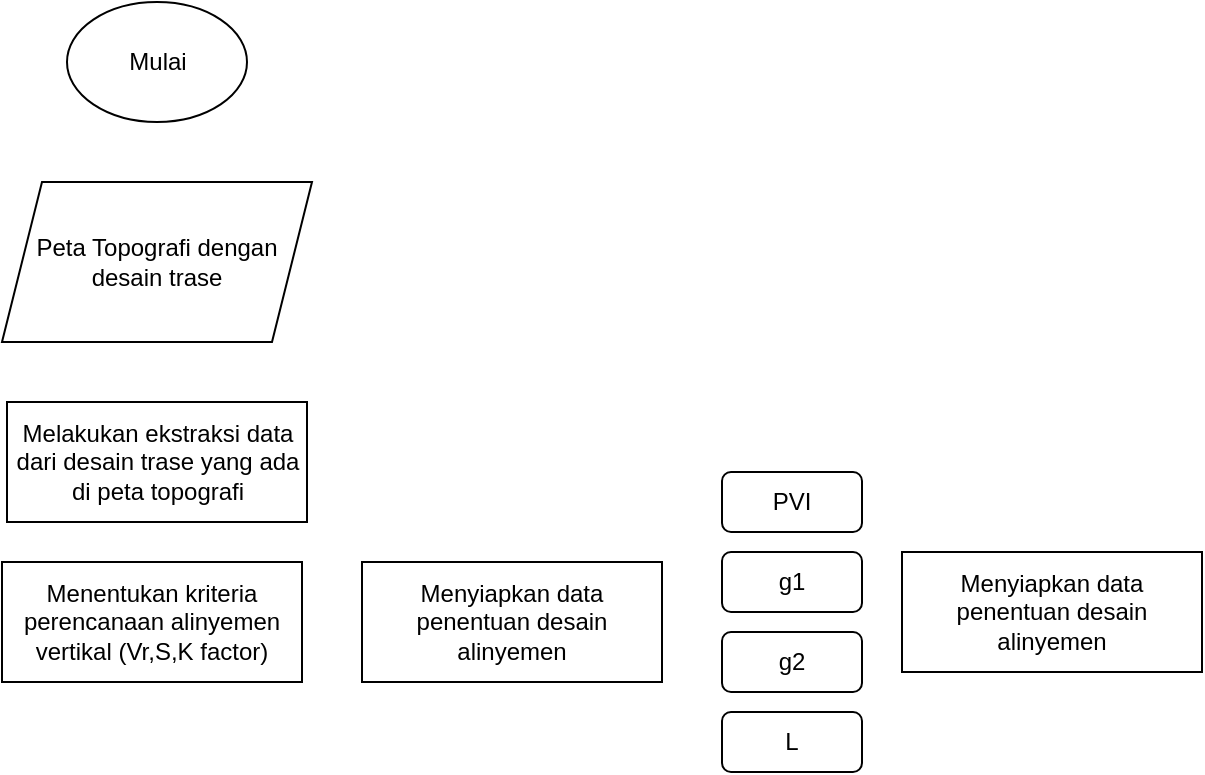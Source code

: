 <mxfile version="13.8.1" type="github">
  <diagram id="9lxYzncLYK4telSM54-0" name="Page-1">
    <mxGraphModel dx="723" dy="433" grid="1" gridSize="10" guides="1" tooltips="1" connect="1" arrows="1" fold="1" page="1" pageScale="1" pageWidth="827" pageHeight="1169" math="0" shadow="0">
      <root>
        <mxCell id="0" />
        <mxCell id="1" parent="0" />
        <mxCell id="82lSh0fHa8cDDUqzh_6p-1" value="Mulai" style="ellipse;whiteSpace=wrap;html=1;" vertex="1" parent="1">
          <mxGeometry x="62.5" y="20" width="90" height="60" as="geometry" />
        </mxCell>
        <mxCell id="82lSh0fHa8cDDUqzh_6p-2" value="Peta Topografi dengan desain trase" style="shape=parallelogram;perimeter=parallelogramPerimeter;whiteSpace=wrap;html=1;fixedSize=1;" vertex="1" parent="1">
          <mxGeometry x="30" y="110" width="155" height="80" as="geometry" />
        </mxCell>
        <mxCell id="82lSh0fHa8cDDUqzh_6p-3" value="Melakukan ekstraksi data dari desain trase yang ada di peta topografi" style="rounded=0;whiteSpace=wrap;html=1;" vertex="1" parent="1">
          <mxGeometry x="32.5" y="220" width="150" height="60" as="geometry" />
        </mxCell>
        <mxCell id="82lSh0fHa8cDDUqzh_6p-4" value="Menentukan kriteria perencanaan alinyemen vertikal (Vr,S,K factor)" style="rounded=0;whiteSpace=wrap;html=1;" vertex="1" parent="1">
          <mxGeometry x="30" y="300" width="150" height="60" as="geometry" />
        </mxCell>
        <mxCell id="82lSh0fHa8cDDUqzh_6p-5" value="Menyiapkan data penentuan desain alinyemen" style="rounded=0;whiteSpace=wrap;html=1;" vertex="1" parent="1">
          <mxGeometry x="210" y="300" width="150" height="60" as="geometry" />
        </mxCell>
        <mxCell id="82lSh0fHa8cDDUqzh_6p-6" value="PVI" style="rounded=1;whiteSpace=wrap;html=1;" vertex="1" parent="1">
          <mxGeometry x="390" y="255" width="70" height="30" as="geometry" />
        </mxCell>
        <mxCell id="82lSh0fHa8cDDUqzh_6p-8" value="g1" style="rounded=1;whiteSpace=wrap;html=1;" vertex="1" parent="1">
          <mxGeometry x="390" y="295" width="70" height="30" as="geometry" />
        </mxCell>
        <mxCell id="82lSh0fHa8cDDUqzh_6p-9" value="g2" style="rounded=1;whiteSpace=wrap;html=1;" vertex="1" parent="1">
          <mxGeometry x="390" y="335" width="70" height="30" as="geometry" />
        </mxCell>
        <mxCell id="82lSh0fHa8cDDUqzh_6p-10" value="L" style="rounded=1;whiteSpace=wrap;html=1;" vertex="1" parent="1">
          <mxGeometry x="390" y="375" width="70" height="30" as="geometry" />
        </mxCell>
        <mxCell id="82lSh0fHa8cDDUqzh_6p-12" value="Menyiapkan data penentuan desain alinyemen" style="rounded=0;whiteSpace=wrap;html=1;" vertex="1" parent="1">
          <mxGeometry x="480" y="295" width="150" height="60" as="geometry" />
        </mxCell>
      </root>
    </mxGraphModel>
  </diagram>
</mxfile>
